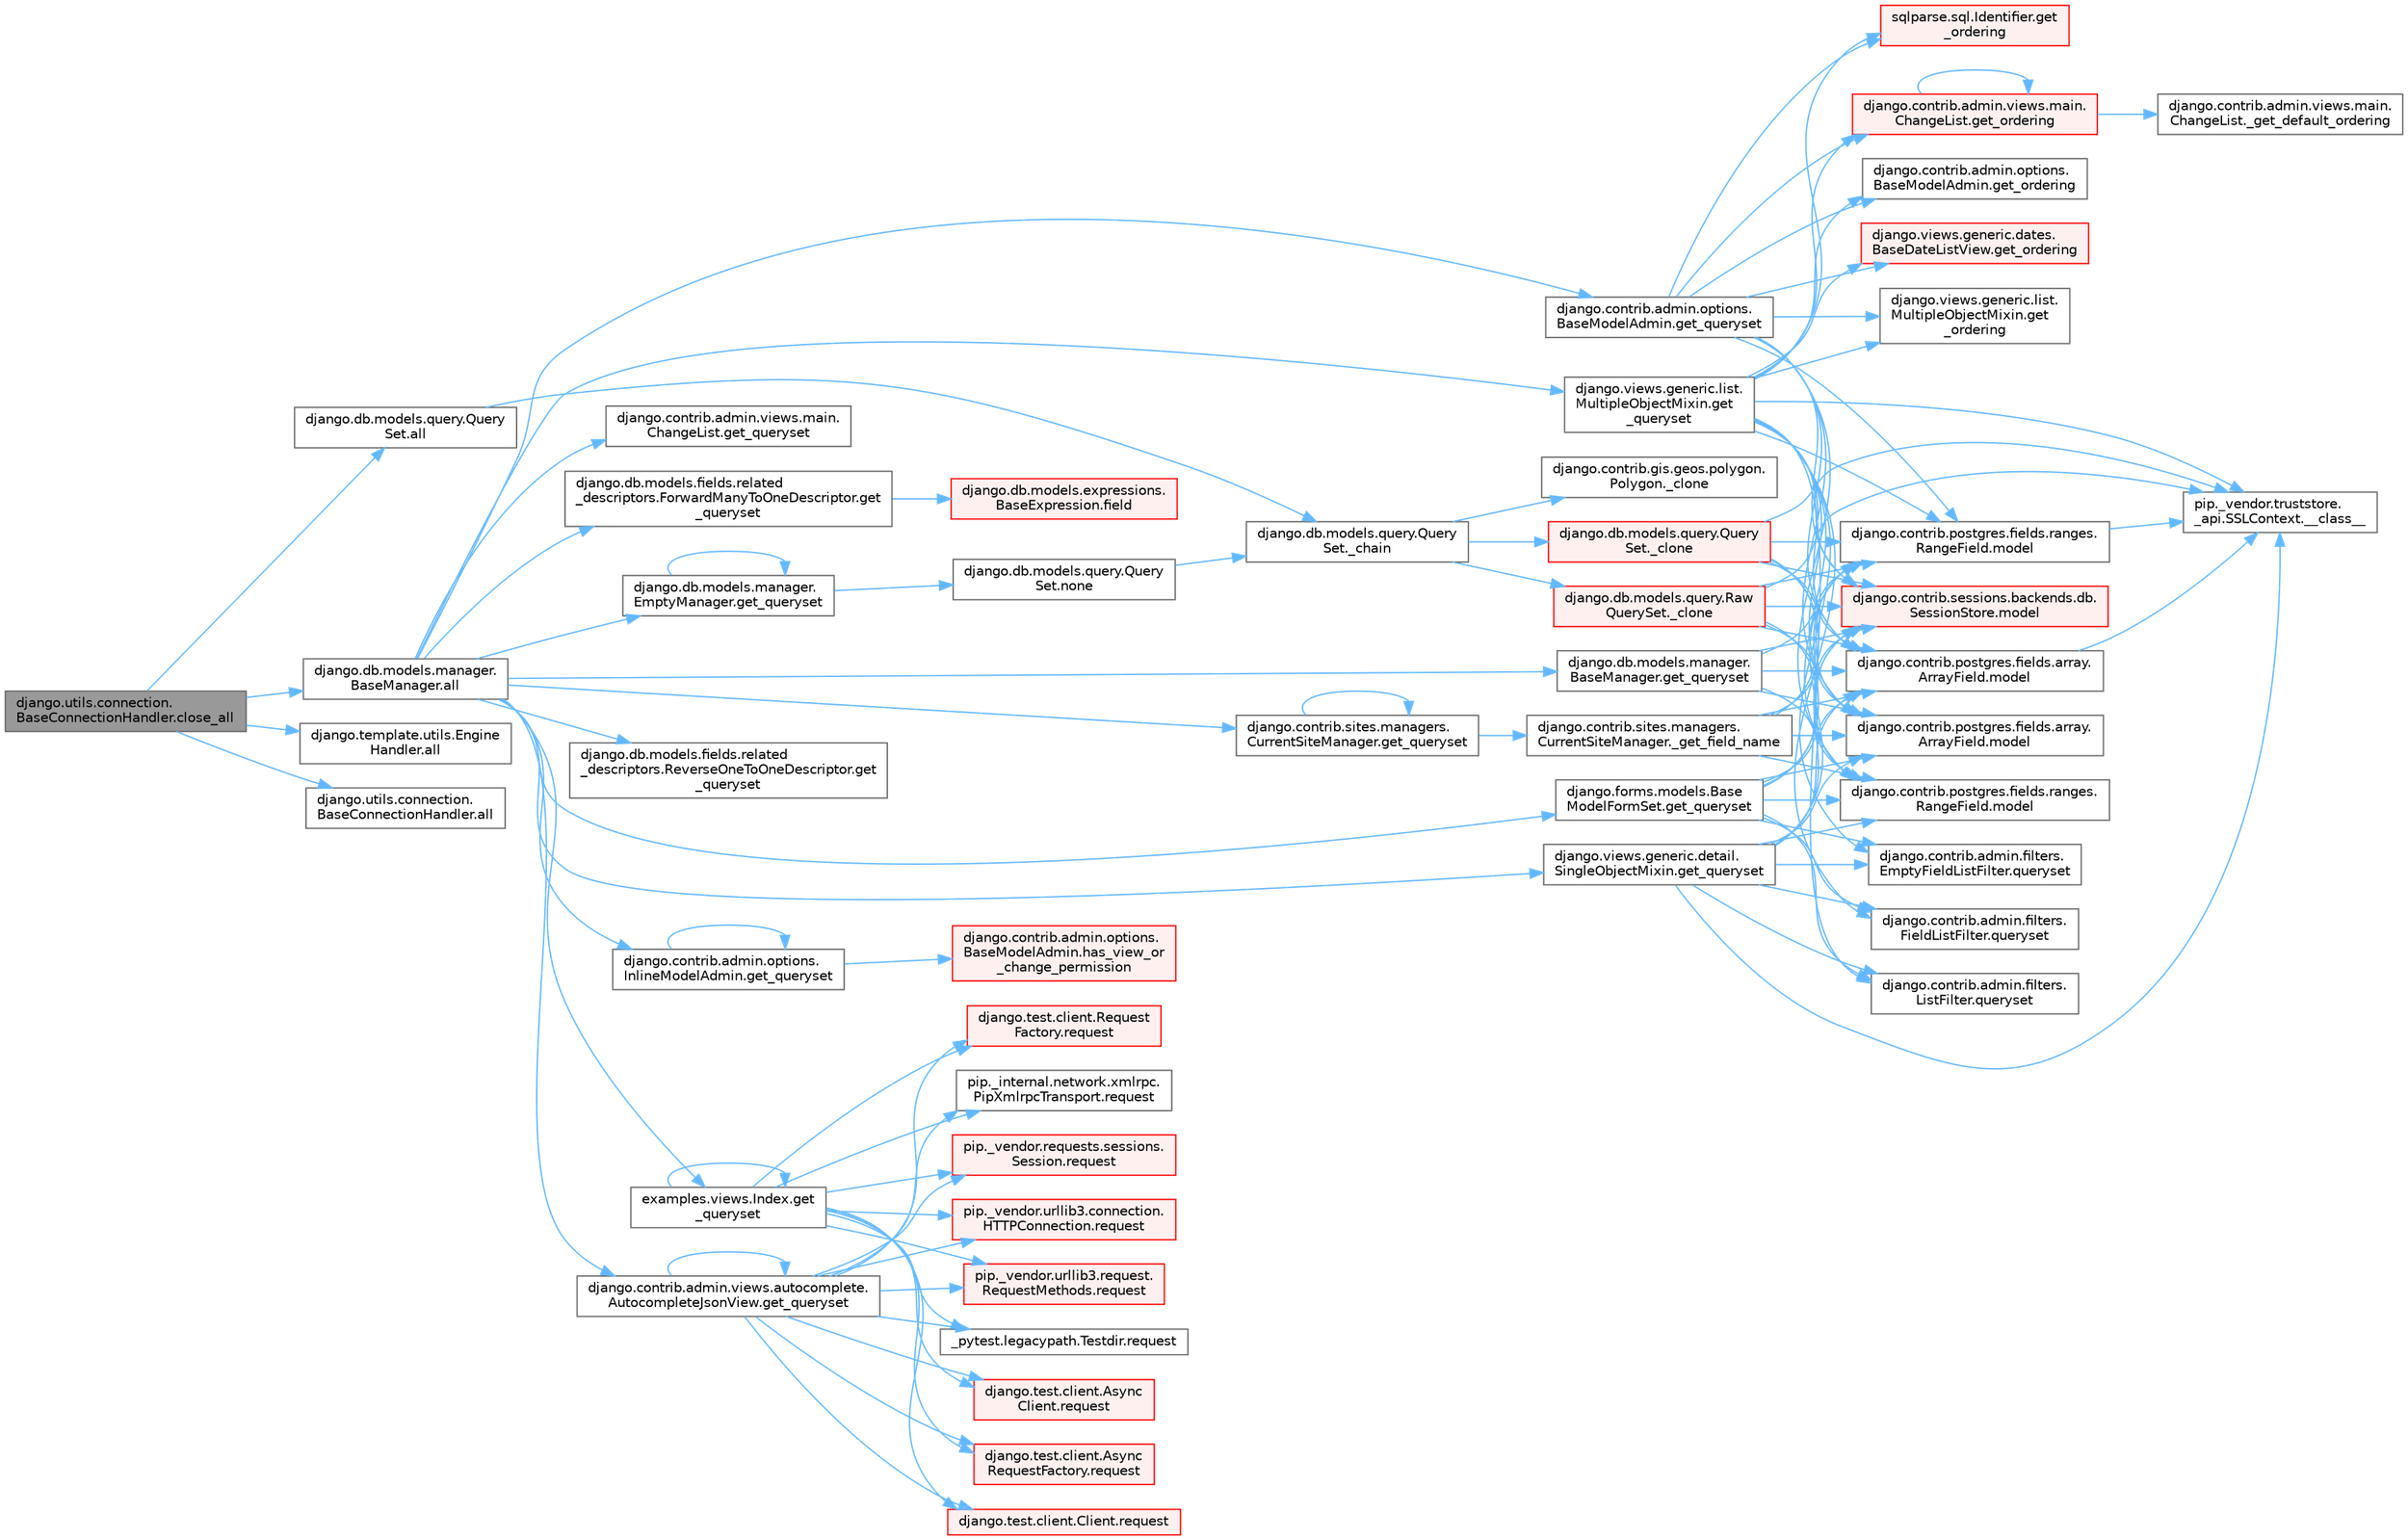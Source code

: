 digraph "django.utils.connection.BaseConnectionHandler.close_all"
{
 // LATEX_PDF_SIZE
  bgcolor="transparent";
  edge [fontname=Helvetica,fontsize=10,labelfontname=Helvetica,labelfontsize=10];
  node [fontname=Helvetica,fontsize=10,shape=box,height=0.2,width=0.4];
  rankdir="LR";
  Node1 [id="Node000001",label="django.utils.connection.\lBaseConnectionHandler.close_all",height=0.2,width=0.4,color="gray40", fillcolor="grey60", style="filled", fontcolor="black",tooltip=" "];
  Node1 -> Node2 [id="edge1_Node000001_Node000002",color="steelblue1",style="solid",tooltip=" "];
  Node2 [id="Node000002",label="django.db.models.manager.\lBaseManager.all",height=0.2,width=0.4,color="grey40", fillcolor="white", style="filled",URL="$classdjango_1_1db_1_1models_1_1manager_1_1_base_manager.html#a348dacddedfc163dc130f6c2620869b0",tooltip=" "];
  Node2 -> Node3 [id="edge2_Node000002_Node000003",color="steelblue1",style="solid",tooltip=" "];
  Node3 [id="Node000003",label="django.contrib.admin.options.\lBaseModelAdmin.get_queryset",height=0.2,width=0.4,color="grey40", fillcolor="white", style="filled",URL="$classdjango_1_1contrib_1_1admin_1_1options_1_1_base_model_admin.html#a785da85de69766ce5f736de0e4de80c5",tooltip=" "];
  Node3 -> Node4 [id="edge3_Node000003_Node000004",color="steelblue1",style="solid",tooltip=" "];
  Node4 [id="Node000004",label="django.contrib.admin.options.\lBaseModelAdmin.get_ordering",height=0.2,width=0.4,color="grey40", fillcolor="white", style="filled",URL="$classdjango_1_1contrib_1_1admin_1_1options_1_1_base_model_admin.html#a8b06248f6c601bed9bcfc951f653cb72",tooltip=" "];
  Node3 -> Node5 [id="edge4_Node000003_Node000005",color="steelblue1",style="solid",tooltip=" "];
  Node5 [id="Node000005",label="django.contrib.admin.views.main.\lChangeList.get_ordering",height=0.2,width=0.4,color="red", fillcolor="#FFF0F0", style="filled",URL="$classdjango_1_1contrib_1_1admin_1_1views_1_1main_1_1_change_list.html#a87413968b7e496bc20cdc428329a8f93",tooltip=" "];
  Node5 -> Node6 [id="edge5_Node000005_Node000006",color="steelblue1",style="solid",tooltip=" "];
  Node6 [id="Node000006",label="django.contrib.admin.views.main.\lChangeList._get_default_ordering",height=0.2,width=0.4,color="grey40", fillcolor="white", style="filled",URL="$classdjango_1_1contrib_1_1admin_1_1views_1_1main_1_1_change_list.html#a2077f4e66689e3f1c1434b2f092b7c47",tooltip=" "];
  Node5 -> Node5 [id="edge6_Node000005_Node000005",color="steelblue1",style="solid",tooltip=" "];
  Node3 -> Node17 [id="edge7_Node000003_Node000017",color="steelblue1",style="solid",tooltip=" "];
  Node17 [id="Node000017",label="django.views.generic.dates.\lBaseDateListView.get_ordering",height=0.2,width=0.4,color="red", fillcolor="#FFF0F0", style="filled",URL="$classdjango_1_1views_1_1generic_1_1dates_1_1_base_date_list_view.html#a0ec2128f4273a0b80fa32b44d71725ea",tooltip=" "];
  Node3 -> Node19 [id="edge8_Node000003_Node000019",color="steelblue1",style="solid",tooltip=" "];
  Node19 [id="Node000019",label="django.views.generic.list.\lMultipleObjectMixin.get\l_ordering",height=0.2,width=0.4,color="grey40", fillcolor="white", style="filled",URL="$classdjango_1_1views_1_1generic_1_1list_1_1_multiple_object_mixin.html#a8ba6071eb9a7bab04795550b0a3628c6",tooltip=" "];
  Node3 -> Node20 [id="edge9_Node000003_Node000020",color="steelblue1",style="solid",tooltip=" "];
  Node20 [id="Node000020",label="sqlparse.sql.Identifier.get\l_ordering",height=0.2,width=0.4,color="red", fillcolor="#FFF0F0", style="filled",URL="$classsqlparse_1_1sql_1_1_identifier.html#a6e06ea438171fb096466ae06a2b2f69f",tooltip=" "];
  Node3 -> Node9 [id="edge10_Node000003_Node000009",color="steelblue1",style="solid",tooltip=" "];
  Node9 [id="Node000009",label="django.contrib.postgres.fields.array.\lArrayField.model",height=0.2,width=0.4,color="grey40", fillcolor="white", style="filled",URL="$classdjango_1_1contrib_1_1postgres_1_1fields_1_1array_1_1_array_field.html#a4402eef4c4784e00671c9f229481f4c1",tooltip=" "];
  Node9 -> Node10 [id="edge11_Node000009_Node000010",color="steelblue1",style="solid",tooltip=" "];
  Node10 [id="Node000010",label="pip._vendor.truststore.\l_api.SSLContext.__class__",height=0.2,width=0.4,color="grey40", fillcolor="white", style="filled",URL="$classpip_1_1__vendor_1_1truststore_1_1__api_1_1_s_s_l_context.html#a530861514f31eabaa3f513557d6e66de",tooltip=" "];
  Node3 -> Node11 [id="edge12_Node000003_Node000011",color="steelblue1",style="solid",tooltip=" "];
  Node11 [id="Node000011",label="django.contrib.postgres.fields.array.\lArrayField.model",height=0.2,width=0.4,color="grey40", fillcolor="white", style="filled",URL="$classdjango_1_1contrib_1_1postgres_1_1fields_1_1array_1_1_array_field.html#a50a2796de85f960ca282b56ef2d9446c",tooltip=" "];
  Node3 -> Node12 [id="edge13_Node000003_Node000012",color="steelblue1",style="solid",tooltip=" "];
  Node12 [id="Node000012",label="django.contrib.postgres.fields.ranges.\lRangeField.model",height=0.2,width=0.4,color="grey40", fillcolor="white", style="filled",URL="$classdjango_1_1contrib_1_1postgres_1_1fields_1_1ranges_1_1_range_field.html#aa38c2bbd1bad0c8f9b0315ee468867a2",tooltip=" "];
  Node12 -> Node10 [id="edge14_Node000012_Node000010",color="steelblue1",style="solid",tooltip=" "];
  Node3 -> Node13 [id="edge15_Node000003_Node000013",color="steelblue1",style="solid",tooltip=" "];
  Node13 [id="Node000013",label="django.contrib.postgres.fields.ranges.\lRangeField.model",height=0.2,width=0.4,color="grey40", fillcolor="white", style="filled",URL="$classdjango_1_1contrib_1_1postgres_1_1fields_1_1ranges_1_1_range_field.html#a91b36827f010affd1ff89569cf40d1af",tooltip=" "];
  Node3 -> Node14 [id="edge16_Node000003_Node000014",color="steelblue1",style="solid",tooltip=" "];
  Node14 [id="Node000014",label="django.contrib.sessions.backends.db.\lSessionStore.model",height=0.2,width=0.4,color="red", fillcolor="#FFF0F0", style="filled",URL="$classdjango_1_1contrib_1_1sessions_1_1backends_1_1db_1_1_session_store.html#af52cfb4371af389c8bd4a6780274c403",tooltip=" "];
  Node2 -> Node23 [id="edge17_Node000002_Node000023",color="steelblue1",style="solid",tooltip=" "];
  Node23 [id="Node000023",label="django.contrib.admin.options.\lInlineModelAdmin.get_queryset",height=0.2,width=0.4,color="grey40", fillcolor="white", style="filled",URL="$classdjango_1_1contrib_1_1admin_1_1options_1_1_inline_model_admin.html#a9248f5d82a336087e911b7ebc8729ffd",tooltip=" "];
  Node23 -> Node23 [id="edge18_Node000023_Node000023",color="steelblue1",style="solid",tooltip=" "];
  Node23 -> Node24 [id="edge19_Node000023_Node000024",color="steelblue1",style="solid",tooltip=" "];
  Node24 [id="Node000024",label="django.contrib.admin.options.\lBaseModelAdmin.has_view_or\l_change_permission",height=0.2,width=0.4,color="red", fillcolor="#FFF0F0", style="filled",URL="$classdjango_1_1contrib_1_1admin_1_1options_1_1_base_model_admin.html#a218c5fb68fadfcf6e8e49172ad1d317c",tooltip=" "];
  Node2 -> Node30 [id="edge20_Node000002_Node000030",color="steelblue1",style="solid",tooltip=" "];
  Node30 [id="Node000030",label="django.contrib.admin.views.autocomplete.\lAutocompleteJsonView.get_queryset",height=0.2,width=0.4,color="grey40", fillcolor="white", style="filled",URL="$classdjango_1_1contrib_1_1admin_1_1views_1_1autocomplete_1_1_autocomplete_json_view.html#a6eb5abbd3b2e8b252a4ce9ca2680f3d3",tooltip=" "];
  Node30 -> Node30 [id="edge21_Node000030_Node000030",color="steelblue1",style="solid",tooltip=" "];
  Node30 -> Node31 [id="edge22_Node000030_Node000031",color="steelblue1",style="solid",tooltip=" "];
  Node31 [id="Node000031",label="_pytest.legacypath.Testdir.request",height=0.2,width=0.4,color="grey40", fillcolor="white", style="filled",URL="$class__pytest_1_1legacypath_1_1_testdir.html#a0e10c900efcd764da85254119e4d64c4",tooltip=" "];
  Node30 -> Node32 [id="edge23_Node000030_Node000032",color="steelblue1",style="solid",tooltip=" "];
  Node32 [id="Node000032",label="django.test.client.Async\lClient.request",height=0.2,width=0.4,color="red", fillcolor="#FFF0F0", style="filled",URL="$classdjango_1_1test_1_1client_1_1_async_client.html#a891cc2f6b81dcf3583bbbde8d21a713a",tooltip=" "];
  Node30 -> Node34 [id="edge24_Node000030_Node000034",color="steelblue1",style="solid",tooltip=" "];
  Node34 [id="Node000034",label="django.test.client.Async\lRequestFactory.request",height=0.2,width=0.4,color="red", fillcolor="#FFF0F0", style="filled",URL="$classdjango_1_1test_1_1client_1_1_async_request_factory.html#aab026845547a4c2d9203b8710b90f6cd",tooltip=" "];
  Node30 -> Node35 [id="edge25_Node000030_Node000035",color="steelblue1",style="solid",tooltip=" "];
  Node35 [id="Node000035",label="django.test.client.Client.request",height=0.2,width=0.4,color="red", fillcolor="#FFF0F0", style="filled",URL="$classdjango_1_1test_1_1client_1_1_client.html#a2f51c5251142ab6503937051936e33fa",tooltip=" "];
  Node30 -> Node490 [id="edge26_Node000030_Node000490",color="steelblue1",style="solid",tooltip=" "];
  Node490 [id="Node000490",label="django.test.client.Request\lFactory.request",height=0.2,width=0.4,color="red", fillcolor="#FFF0F0", style="filled",URL="$classdjango_1_1test_1_1client_1_1_request_factory.html#adae411ab0df6839c5364b647e4dc63ad",tooltip=" "];
  Node30 -> Node491 [id="edge27_Node000030_Node000491",color="steelblue1",style="solid",tooltip=" "];
  Node491 [id="Node000491",label="pip._internal.network.xmlrpc.\lPipXmlrpcTransport.request",height=0.2,width=0.4,color="grey40", fillcolor="white", style="filled",URL="$classpip_1_1__internal_1_1network_1_1xmlrpc_1_1_pip_xmlrpc_transport.html#a91d1ed180fbf8bcc25f6747a72614c5f",tooltip=" "];
  Node30 -> Node492 [id="edge28_Node000030_Node000492",color="steelblue1",style="solid",tooltip=" "];
  Node492 [id="Node000492",label="pip._vendor.requests.sessions.\lSession.request",height=0.2,width=0.4,color="red", fillcolor="#FFF0F0", style="filled",URL="$classpip_1_1__vendor_1_1requests_1_1sessions_1_1_session.html#a3dddfa16e93faa1a1a553936d913482b",tooltip=" "];
  Node30 -> Node1008 [id="edge29_Node000030_Node001008",color="steelblue1",style="solid",tooltip=" "];
  Node1008 [id="Node001008",label="pip._vendor.urllib3.connection.\lHTTPConnection.request",height=0.2,width=0.4,color="red", fillcolor="#FFF0F0", style="filled",URL="$classpip_1_1__vendor_1_1urllib3_1_1connection_1_1_h_t_t_p_connection.html#a67e552c4d242e4169bdf7319269a417f",tooltip=" "];
  Node30 -> Node1010 [id="edge30_Node000030_Node001010",color="steelblue1",style="solid",tooltip=" "];
  Node1010 [id="Node001010",label="pip._vendor.urllib3.request.\lRequestMethods.request",height=0.2,width=0.4,color="red", fillcolor="#FFF0F0", style="filled",URL="$classpip_1_1__vendor_1_1urllib3_1_1request_1_1_request_methods.html#a73541f2f0edc7df7413b043e33c69e7f",tooltip=" "];
  Node2 -> Node2828 [id="edge31_Node000002_Node002828",color="steelblue1",style="solid",tooltip=" "];
  Node2828 [id="Node002828",label="django.contrib.admin.views.main.\lChangeList.get_queryset",height=0.2,width=0.4,color="grey40", fillcolor="white", style="filled",URL="$classdjango_1_1contrib_1_1admin_1_1views_1_1main_1_1_change_list.html#a269abeb8e01762183e40a5133a41151d",tooltip=" "];
  Node2 -> Node2829 [id="edge32_Node000002_Node002829",color="steelblue1",style="solid",tooltip=" "];
  Node2829 [id="Node002829",label="django.contrib.sites.managers.\lCurrentSiteManager.get_queryset",height=0.2,width=0.4,color="grey40", fillcolor="white", style="filled",URL="$classdjango_1_1contrib_1_1sites_1_1managers_1_1_current_site_manager.html#a1889434ddf70c93854e44489319c1a1f",tooltip=" "];
  Node2829 -> Node1153 [id="edge33_Node002829_Node001153",color="steelblue1",style="solid",tooltip=" "];
  Node1153 [id="Node001153",label="django.contrib.sites.managers.\lCurrentSiteManager._get_field_name",height=0.2,width=0.4,color="grey40", fillcolor="white", style="filled",URL="$classdjango_1_1contrib_1_1sites_1_1managers_1_1_current_site_manager.html#a6681f04ed527ed7f580a8c6330a97cd4",tooltip=" "];
  Node1153 -> Node9 [id="edge34_Node001153_Node000009",color="steelblue1",style="solid",tooltip=" "];
  Node1153 -> Node11 [id="edge35_Node001153_Node000011",color="steelblue1",style="solid",tooltip=" "];
  Node1153 -> Node12 [id="edge36_Node001153_Node000012",color="steelblue1",style="solid",tooltip=" "];
  Node1153 -> Node13 [id="edge37_Node001153_Node000013",color="steelblue1",style="solid",tooltip=" "];
  Node1153 -> Node14 [id="edge38_Node001153_Node000014",color="steelblue1",style="solid",tooltip=" "];
  Node2829 -> Node2829 [id="edge39_Node002829_Node002829",color="steelblue1",style="solid",tooltip=" "];
  Node2 -> Node2830 [id="edge40_Node000002_Node002830",color="steelblue1",style="solid",tooltip=" "];
  Node2830 [id="Node002830",label="django.db.models.fields.related\l_descriptors.ForwardManyToOneDescriptor.get\l_queryset",height=0.2,width=0.4,color="grey40", fillcolor="white", style="filled",URL="$classdjango_1_1db_1_1models_1_1fields_1_1related__descriptors_1_1_forward_many_to_one_descriptor.html#aac7cf3069f240b0e4553d803b419cf7d",tooltip=" "];
  Node2830 -> Node38 [id="edge41_Node002830_Node000038",color="steelblue1",style="solid",tooltip=" "];
  Node38 [id="Node000038",label="django.db.models.expressions.\lBaseExpression.field",height=0.2,width=0.4,color="red", fillcolor="#FFF0F0", style="filled",URL="$classdjango_1_1db_1_1models_1_1expressions_1_1_base_expression.html#a70aeb35391ada82c2e9f02b1c3ac150c",tooltip=" "];
  Node2 -> Node2831 [id="edge42_Node000002_Node002831",color="steelblue1",style="solid",tooltip=" "];
  Node2831 [id="Node002831",label="django.db.models.fields.related\l_descriptors.ReverseOneToOneDescriptor.get\l_queryset",height=0.2,width=0.4,color="grey40", fillcolor="white", style="filled",URL="$classdjango_1_1db_1_1models_1_1fields_1_1related__descriptors_1_1_reverse_one_to_one_descriptor.html#a04bede0cb722d44ace129e00e85081a3",tooltip=" "];
  Node2 -> Node2832 [id="edge43_Node000002_Node002832",color="steelblue1",style="solid",tooltip=" "];
  Node2832 [id="Node002832",label="django.db.models.manager.\lBaseManager.get_queryset",height=0.2,width=0.4,color="grey40", fillcolor="white", style="filled",URL="$classdjango_1_1db_1_1models_1_1manager_1_1_base_manager.html#a358c9a085a30a278b31e784dac7a52ef",tooltip="PROXIES TO QUERYSET #."];
  Node2832 -> Node9 [id="edge44_Node002832_Node000009",color="steelblue1",style="solid",tooltip=" "];
  Node2832 -> Node11 [id="edge45_Node002832_Node000011",color="steelblue1",style="solid",tooltip=" "];
  Node2832 -> Node12 [id="edge46_Node002832_Node000012",color="steelblue1",style="solid",tooltip=" "];
  Node2832 -> Node13 [id="edge47_Node002832_Node000013",color="steelblue1",style="solid",tooltip=" "];
  Node2832 -> Node14 [id="edge48_Node002832_Node000014",color="steelblue1",style="solid",tooltip=" "];
  Node2 -> Node2833 [id="edge49_Node000002_Node002833",color="steelblue1",style="solid",tooltip=" "];
  Node2833 [id="Node002833",label="django.db.models.manager.\lEmptyManager.get_queryset",height=0.2,width=0.4,color="grey40", fillcolor="white", style="filled",URL="$classdjango_1_1db_1_1models_1_1manager_1_1_empty_manager.html#a2a2df8fcd071f937c6ee484d4ee1d539",tooltip=" "];
  Node2833 -> Node2833 [id="edge50_Node002833_Node002833",color="steelblue1",style="solid",tooltip=" "];
  Node2833 -> Node2834 [id="edge51_Node002833_Node002834",color="steelblue1",style="solid",tooltip=" "];
  Node2834 [id="Node002834",label="django.db.models.query.Query\lSet.none",height=0.2,width=0.4,color="grey40", fillcolor="white", style="filled",URL="$classdjango_1_1db_1_1models_1_1query_1_1_query_set.html#ad50a9f1d2c26774f89ed67b270a28b4c",tooltip=" "];
  Node2834 -> Node55 [id="edge52_Node002834_Node000055",color="steelblue1",style="solid",tooltip=" "];
  Node55 [id="Node000055",label="django.db.models.query.Query\lSet._chain",height=0.2,width=0.4,color="grey40", fillcolor="white", style="filled",URL="$classdjango_1_1db_1_1models_1_1query_1_1_query_set.html#a182d4dbe4af5d2d79141ccb1e5b0d103",tooltip=" "];
  Node55 -> Node56 [id="edge53_Node000055_Node000056",color="steelblue1",style="solid",tooltip=" "];
  Node56 [id="Node000056",label="django.contrib.gis.geos.polygon.\lPolygon._clone",height=0.2,width=0.4,color="grey40", fillcolor="white", style="filled",URL="$classdjango_1_1contrib_1_1gis_1_1geos_1_1polygon_1_1_polygon.html#a27ad652f00597f52af00211684a7a0bb",tooltip=" "];
  Node55 -> Node57 [id="edge54_Node000055_Node000057",color="steelblue1",style="solid",tooltip=" "];
  Node57 [id="Node000057",label="django.db.models.query.Query\lSet._clone",height=0.2,width=0.4,color="red", fillcolor="#FFF0F0", style="filled",URL="$classdjango_1_1db_1_1models_1_1query_1_1_query_set.html#a4ab683927b810b6f8ab633bef6e2c356",tooltip=" "];
  Node57 -> Node10 [id="edge55_Node000057_Node000010",color="steelblue1",style="solid",tooltip=" "];
  Node57 -> Node9 [id="edge56_Node000057_Node000009",color="steelblue1",style="solid",tooltip=" "];
  Node57 -> Node11 [id="edge57_Node000057_Node000011",color="steelblue1",style="solid",tooltip=" "];
  Node57 -> Node12 [id="edge58_Node000057_Node000012",color="steelblue1",style="solid",tooltip=" "];
  Node57 -> Node13 [id="edge59_Node000057_Node000013",color="steelblue1",style="solid",tooltip=" "];
  Node57 -> Node14 [id="edge60_Node000057_Node000014",color="steelblue1",style="solid",tooltip=" "];
  Node55 -> Node58 [id="edge61_Node000055_Node000058",color="steelblue1",style="solid",tooltip=" "];
  Node58 [id="Node000058",label="django.db.models.query.Raw\lQuerySet._clone",height=0.2,width=0.4,color="red", fillcolor="#FFF0F0", style="filled",URL="$classdjango_1_1db_1_1models_1_1query_1_1_raw_query_set.html#aae1024f5c9820513a18c74aa23fc3c6a",tooltip=" "];
  Node58 -> Node10 [id="edge62_Node000058_Node000010",color="steelblue1",style="solid",tooltip=" "];
  Node58 -> Node9 [id="edge63_Node000058_Node000009",color="steelblue1",style="solid",tooltip=" "];
  Node58 -> Node11 [id="edge64_Node000058_Node000011",color="steelblue1",style="solid",tooltip=" "];
  Node58 -> Node12 [id="edge65_Node000058_Node000012",color="steelblue1",style="solid",tooltip=" "];
  Node58 -> Node13 [id="edge66_Node000058_Node000013",color="steelblue1",style="solid",tooltip=" "];
  Node58 -> Node14 [id="edge67_Node000058_Node000014",color="steelblue1",style="solid",tooltip=" "];
  Node2 -> Node2835 [id="edge68_Node000002_Node002835",color="steelblue1",style="solid",tooltip=" "];
  Node2835 [id="Node002835",label="django.forms.models.Base\lModelFormSet.get_queryset",height=0.2,width=0.4,color="grey40", fillcolor="white", style="filled",URL="$classdjango_1_1forms_1_1models_1_1_base_model_form_set.html#adbf92e8bd967e15a87f0fa40d2826143",tooltip=" "];
  Node2835 -> Node9 [id="edge69_Node002835_Node000009",color="steelblue1",style="solid",tooltip=" "];
  Node2835 -> Node11 [id="edge70_Node002835_Node000011",color="steelblue1",style="solid",tooltip=" "];
  Node2835 -> Node12 [id="edge71_Node002835_Node000012",color="steelblue1",style="solid",tooltip=" "];
  Node2835 -> Node13 [id="edge72_Node002835_Node000013",color="steelblue1",style="solid",tooltip=" "];
  Node2835 -> Node14 [id="edge73_Node002835_Node000014",color="steelblue1",style="solid",tooltip=" "];
  Node2835 -> Node2062 [id="edge74_Node002835_Node002062",color="steelblue1",style="solid",tooltip=" "];
  Node2062 [id="Node002062",label="django.contrib.admin.filters.\lEmptyFieldListFilter.queryset",height=0.2,width=0.4,color="grey40", fillcolor="white", style="filled",URL="$classdjango_1_1contrib_1_1admin_1_1filters_1_1_empty_field_list_filter.html#a7c601d9b32bad0920a6af219ea1ac733",tooltip=" "];
  Node2835 -> Node2063 [id="edge75_Node002835_Node002063",color="steelblue1",style="solid",tooltip=" "];
  Node2063 [id="Node002063",label="django.contrib.admin.filters.\lFieldListFilter.queryset",height=0.2,width=0.4,color="grey40", fillcolor="white", style="filled",URL="$classdjango_1_1contrib_1_1admin_1_1filters_1_1_field_list_filter.html#a3a783bd1289c7321391afc78436b07d4",tooltip=" "];
  Node2835 -> Node2064 [id="edge76_Node002835_Node002064",color="steelblue1",style="solid",tooltip=" "];
  Node2064 [id="Node002064",label="django.contrib.admin.filters.\lListFilter.queryset",height=0.2,width=0.4,color="grey40", fillcolor="white", style="filled",URL="$classdjango_1_1contrib_1_1admin_1_1filters_1_1_list_filter.html#a50eb27880299b5cb090c7c0e8820f8e3",tooltip=" "];
  Node2 -> Node2836 [id="edge77_Node000002_Node002836",color="steelblue1",style="solid",tooltip=" "];
  Node2836 [id="Node002836",label="django.views.generic.detail.\lSingleObjectMixin.get_queryset",height=0.2,width=0.4,color="grey40", fillcolor="white", style="filled",URL="$classdjango_1_1views_1_1generic_1_1detail_1_1_single_object_mixin.html#a29e41db704214851315dd3e87c4d843e",tooltip=" "];
  Node2836 -> Node10 [id="edge78_Node002836_Node000010",color="steelblue1",style="solid",tooltip=" "];
  Node2836 -> Node9 [id="edge79_Node002836_Node000009",color="steelblue1",style="solid",tooltip=" "];
  Node2836 -> Node11 [id="edge80_Node002836_Node000011",color="steelblue1",style="solid",tooltip=" "];
  Node2836 -> Node12 [id="edge81_Node002836_Node000012",color="steelblue1",style="solid",tooltip=" "];
  Node2836 -> Node13 [id="edge82_Node002836_Node000013",color="steelblue1",style="solid",tooltip=" "];
  Node2836 -> Node14 [id="edge83_Node002836_Node000014",color="steelblue1",style="solid",tooltip=" "];
  Node2836 -> Node2062 [id="edge84_Node002836_Node002062",color="steelblue1",style="solid",tooltip=" "];
  Node2836 -> Node2063 [id="edge85_Node002836_Node002063",color="steelblue1",style="solid",tooltip=" "];
  Node2836 -> Node2064 [id="edge86_Node002836_Node002064",color="steelblue1",style="solid",tooltip=" "];
  Node2 -> Node2837 [id="edge87_Node000002_Node002837",color="steelblue1",style="solid",tooltip=" "];
  Node2837 [id="Node002837",label="django.views.generic.list.\lMultipleObjectMixin.get\l_queryset",height=0.2,width=0.4,color="grey40", fillcolor="white", style="filled",URL="$classdjango_1_1views_1_1generic_1_1list_1_1_multiple_object_mixin.html#a7ceb7f310a7a0d7fedfb90f1f2b5c226",tooltip=" "];
  Node2837 -> Node10 [id="edge88_Node002837_Node000010",color="steelblue1",style="solid",tooltip=" "];
  Node2837 -> Node4 [id="edge89_Node002837_Node000004",color="steelblue1",style="solid",tooltip=" "];
  Node2837 -> Node5 [id="edge90_Node002837_Node000005",color="steelblue1",style="solid",tooltip=" "];
  Node2837 -> Node17 [id="edge91_Node002837_Node000017",color="steelblue1",style="solid",tooltip=" "];
  Node2837 -> Node19 [id="edge92_Node002837_Node000019",color="steelblue1",style="solid",tooltip=" "];
  Node2837 -> Node20 [id="edge93_Node002837_Node000020",color="steelblue1",style="solid",tooltip=" "];
  Node2837 -> Node9 [id="edge94_Node002837_Node000009",color="steelblue1",style="solid",tooltip=" "];
  Node2837 -> Node11 [id="edge95_Node002837_Node000011",color="steelblue1",style="solid",tooltip=" "];
  Node2837 -> Node12 [id="edge96_Node002837_Node000012",color="steelblue1",style="solid",tooltip=" "];
  Node2837 -> Node13 [id="edge97_Node002837_Node000013",color="steelblue1",style="solid",tooltip=" "];
  Node2837 -> Node14 [id="edge98_Node002837_Node000014",color="steelblue1",style="solid",tooltip=" "];
  Node2837 -> Node2062 [id="edge99_Node002837_Node002062",color="steelblue1",style="solid",tooltip=" "];
  Node2837 -> Node2063 [id="edge100_Node002837_Node002063",color="steelblue1",style="solid",tooltip=" "];
  Node2837 -> Node2064 [id="edge101_Node002837_Node002064",color="steelblue1",style="solid",tooltip=" "];
  Node2 -> Node2838 [id="edge102_Node000002_Node002838",color="steelblue1",style="solid",tooltip=" "];
  Node2838 [id="Node002838",label="examples.views.Index.get\l_queryset",height=0.2,width=0.4,color="grey40", fillcolor="white", style="filled",URL="$classexamples_1_1views_1_1_index.html#a288026bb9059b37dca786922296dfcd3",tooltip=" "];
  Node2838 -> Node2838 [id="edge103_Node002838_Node002838",color="steelblue1",style="solid",tooltip=" "];
  Node2838 -> Node31 [id="edge104_Node002838_Node000031",color="steelblue1",style="solid",tooltip=" "];
  Node2838 -> Node32 [id="edge105_Node002838_Node000032",color="steelblue1",style="solid",tooltip=" "];
  Node2838 -> Node34 [id="edge106_Node002838_Node000034",color="steelblue1",style="solid",tooltip=" "];
  Node2838 -> Node35 [id="edge107_Node002838_Node000035",color="steelblue1",style="solid",tooltip=" "];
  Node2838 -> Node490 [id="edge108_Node002838_Node000490",color="steelblue1",style="solid",tooltip=" "];
  Node2838 -> Node491 [id="edge109_Node002838_Node000491",color="steelblue1",style="solid",tooltip=" "];
  Node2838 -> Node492 [id="edge110_Node002838_Node000492",color="steelblue1",style="solid",tooltip=" "];
  Node2838 -> Node1008 [id="edge111_Node002838_Node001008",color="steelblue1",style="solid",tooltip=" "];
  Node2838 -> Node1010 [id="edge112_Node002838_Node001010",color="steelblue1",style="solid",tooltip=" "];
  Node1 -> Node4527 [id="edge113_Node000001_Node004527",color="steelblue1",style="solid",tooltip=" "];
  Node4527 [id="Node004527",label="django.db.models.query.Query\lSet.all",height=0.2,width=0.4,color="grey40", fillcolor="white", style="filled",URL="$classdjango_1_1db_1_1models_1_1query_1_1_query_set.html#a20253643284c6d267be6dc45050b2ccf",tooltip="PUBLIC METHODS THAT ALTER ATTRIBUTES AND RETURN A NEW QUERYSET #."];
  Node4527 -> Node55 [id="edge114_Node004527_Node000055",color="steelblue1",style="solid",tooltip=" "];
  Node1 -> Node4528 [id="edge115_Node000001_Node004528",color="steelblue1",style="solid",tooltip=" "];
  Node4528 [id="Node004528",label="django.template.utils.Engine\lHandler.all",height=0.2,width=0.4,color="grey40", fillcolor="white", style="filled",URL="$classdjango_1_1template_1_1utils_1_1_engine_handler.html#a711eece8b032ec5f2d90cba854c60f6a",tooltip=" "];
  Node1 -> Node4529 [id="edge116_Node000001_Node004529",color="steelblue1",style="solid",tooltip=" "];
  Node4529 [id="Node004529",label="django.utils.connection.\lBaseConnectionHandler.all",height=0.2,width=0.4,color="grey40", fillcolor="white", style="filled",URL="$classdjango_1_1utils_1_1connection_1_1_base_connection_handler.html#a3f81ce365f8b3f9bc5f1c9b5d3ac73a6",tooltip=" "];
}
